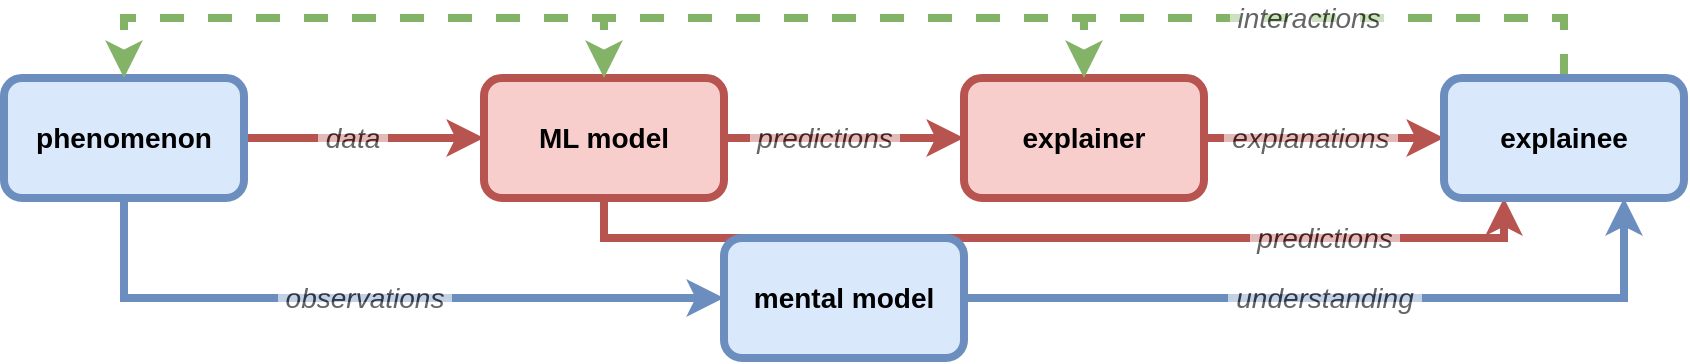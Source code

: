 <mxfile version="19.0.3" type="device" pages="4"><diagram name="automated-decisions" id="e3BUmwx3YwJ8WsTMRxZk"><mxGraphModel dx="1033" dy="595" grid="1" gridSize="10" guides="1" tooltips="1" connect="1" arrows="1" fold="1" page="1" pageScale="1" pageWidth="2339" pageHeight="3300" math="0" shadow="0"><root><mxCell id="Zz6UCf71C5MAySFCsDHg-0"/><mxCell id="Zz6UCf71C5MAySFCsDHg-1" parent="Zz6UCf71C5MAySFCsDHg-0"/><mxCell id="Zz6UCf71C5MAySFCsDHg-2" value="" style="edgeStyle=orthogonalEdgeStyle;rounded=0;orthogonalLoop=1;jettySize=auto;html=1;fontSize=14;strokeWidth=4;fillColor=#f8cecc;strokeColor=#b85450;" parent="Zz6UCf71C5MAySFCsDHg-1" source="Zz6UCf71C5MAySFCsDHg-6" target="Zz6UCf71C5MAySFCsDHg-11" edge="1"><mxGeometry relative="1" as="geometry"/></mxCell><mxCell id="Zz6UCf71C5MAySFCsDHg-3" value="&amp;nbsp;data&amp;nbsp;" style="edgeLabel;html=1;align=center;verticalAlign=middle;resizable=0;points=[];fontSize=14;fontStyle=2;labelBackgroundColor=#FFFFFF;textOpacity=60;" parent="Zz6UCf71C5MAySFCsDHg-2" vertex="1" connectable="0"><mxGeometry x="-0.1" y="1" relative="1" as="geometry"><mxPoint y="1" as="offset"/></mxGeometry></mxCell><mxCell id="Zz6UCf71C5MAySFCsDHg-4" style="edgeStyle=orthogonalEdgeStyle;rounded=0;orthogonalLoop=1;jettySize=auto;html=1;exitX=0.5;exitY=1;exitDx=0;exitDy=0;entryX=0;entryY=0.5;entryDx=0;entryDy=0;fontSize=14;strokeWidth=4;fillColor=#dae8fc;strokeColor=#6c8ebf;" parent="Zz6UCf71C5MAySFCsDHg-1" source="Zz6UCf71C5MAySFCsDHg-6" target="Zz6UCf71C5MAySFCsDHg-18" edge="1"><mxGeometry relative="1" as="geometry"/></mxCell><mxCell id="Zz6UCf71C5MAySFCsDHg-5" value="&amp;nbsp;observations&amp;nbsp;" style="edgeLabel;html=1;align=center;verticalAlign=middle;resizable=0;points=[];fontSize=14;fontStyle=2;labelBackgroundColor=#FFFFFF;textOpacity=60;" parent="Zz6UCf71C5MAySFCsDHg-4" vertex="1" connectable="0"><mxGeometry x="0.214" y="-2" relative="1" as="geometry"><mxPoint x="-43" y="-2" as="offset"/></mxGeometry></mxCell><mxCell id="Zz6UCf71C5MAySFCsDHg-6" value="&lt;b&gt;phenomenon&lt;/b&gt;" style="rounded=1;whiteSpace=wrap;html=1;fontSize=14;strokeWidth=4;align=center;fillColor=#dae8fc;strokeColor=#6c8ebf;" parent="Zz6UCf71C5MAySFCsDHg-1" vertex="1"><mxGeometry x="40" y="40" width="120" height="60" as="geometry"/></mxCell><mxCell id="Zz6UCf71C5MAySFCsDHg-7" value="" style="edgeStyle=orthogonalEdgeStyle;rounded=0;orthogonalLoop=1;jettySize=auto;html=1;fontSize=14;strokeWidth=4;fillColor=#f8cecc;strokeColor=#b85450;" parent="Zz6UCf71C5MAySFCsDHg-1" source="Zz6UCf71C5MAySFCsDHg-11" target="Zz6UCf71C5MAySFCsDHg-14" edge="1"><mxGeometry relative="1" as="geometry"/></mxCell><mxCell id="Zz6UCf71C5MAySFCsDHg-8" value="&amp;nbsp;predictions&amp;nbsp;" style="edgeLabel;html=1;align=center;verticalAlign=middle;resizable=0;points=[];fontSize=14;fontStyle=2;labelBackgroundColor=#FFFFFF;textOpacity=60;" parent="Zz6UCf71C5MAySFCsDHg-7" vertex="1" connectable="0"><mxGeometry x="-0.1" y="-2" relative="1" as="geometry"><mxPoint x="-4" y="-2" as="offset"/></mxGeometry></mxCell><mxCell id="Zz6UCf71C5MAySFCsDHg-9" style="edgeStyle=orthogonalEdgeStyle;rounded=0;orthogonalLoop=1;jettySize=auto;html=1;exitX=0.5;exitY=1;exitDx=0;exitDy=0;entryX=0.25;entryY=1;entryDx=0;entryDy=0;fontSize=14;strokeWidth=4;fillColor=#f8cecc;strokeColor=#b85450;" parent="Zz6UCf71C5MAySFCsDHg-1" source="Zz6UCf71C5MAySFCsDHg-11" target="Zz6UCf71C5MAySFCsDHg-15" edge="1"><mxGeometry relative="1" as="geometry"><Array as="points"><mxPoint x="340" y="120"/><mxPoint x="790" y="120"/></Array></mxGeometry></mxCell><mxCell id="Zz6UCf71C5MAySFCsDHg-10" value="&amp;nbsp;predictions&amp;nbsp;" style="edgeLabel;html=1;align=center;verticalAlign=middle;resizable=0;points=[];fontSize=14;fontStyle=2;labelBackgroundColor=#FFFFFF;textOpacity=60;" parent="Zz6UCf71C5MAySFCsDHg-9" vertex="1" connectable="0"><mxGeometry x="0.433" relative="1" as="geometry"><mxPoint x="29" as="offset"/></mxGeometry></mxCell><mxCell id="Zz6UCf71C5MAySFCsDHg-11" value="&lt;b&gt;ML model&lt;/b&gt;" style="rounded=1;whiteSpace=wrap;html=1;fontSize=14;strokeWidth=4;align=center;fillColor=#f8cecc;strokeColor=#b85450;" parent="Zz6UCf71C5MAySFCsDHg-1" vertex="1"><mxGeometry x="280" y="40" width="120" height="60" as="geometry"/></mxCell><mxCell id="Zz6UCf71C5MAySFCsDHg-12" value="" style="edgeStyle=orthogonalEdgeStyle;rounded=0;orthogonalLoop=1;jettySize=auto;html=1;fontSize=14;strokeWidth=4;fillColor=#f8cecc;strokeColor=#b85450;" parent="Zz6UCf71C5MAySFCsDHg-1" source="Zz6UCf71C5MAySFCsDHg-14" target="Zz6UCf71C5MAySFCsDHg-15" edge="1"><mxGeometry relative="1" as="geometry"/></mxCell><mxCell id="Zz6UCf71C5MAySFCsDHg-13" value="&amp;nbsp;explanations&amp;nbsp;" style="edgeLabel;html=1;align=center;verticalAlign=middle;resizable=0;points=[];fontSize=14;fontStyle=2;labelBackgroundColor=#FFFFFF;textOpacity=60;" parent="Zz6UCf71C5MAySFCsDHg-12" vertex="1" connectable="0"><mxGeometry x="-0.117" y="-2" relative="1" as="geometry"><mxPoint y="-2" as="offset"/></mxGeometry></mxCell><mxCell id="Zz6UCf71C5MAySFCsDHg-14" value="&lt;b&gt;explainer&lt;/b&gt;" style="rounded=1;whiteSpace=wrap;html=1;fontSize=14;strokeWidth=4;align=center;fillColor=#f8cecc;strokeColor=#b85450;" parent="Zz6UCf71C5MAySFCsDHg-1" vertex="1"><mxGeometry x="520" y="40" width="120" height="60" as="geometry"/></mxCell><mxCell id="Zz6UCf71C5MAySFCsDHg-21" style="edgeStyle=orthogonalEdgeStyle;rounded=0;orthogonalLoop=1;jettySize=auto;html=1;exitX=0.5;exitY=0;exitDx=0;exitDy=0;entryX=0.5;entryY=0;entryDx=0;entryDy=0;strokeWidth=4;dashed=1;fillColor=#d5e8d4;strokeColor=#82b366;" parent="Zz6UCf71C5MAySFCsDHg-1" source="Zz6UCf71C5MAySFCsDHg-15" target="Zz6UCf71C5MAySFCsDHg-14" edge="1"><mxGeometry relative="1" as="geometry"><Array as="points"><mxPoint x="820" y="10"/><mxPoint x="580" y="10"/></Array></mxGeometry></mxCell><mxCell id="Zz6UCf71C5MAySFCsDHg-22" style="edgeStyle=orthogonalEdgeStyle;rounded=0;orthogonalLoop=1;jettySize=auto;html=1;exitX=0.5;exitY=0;exitDx=0;exitDy=0;entryX=0.5;entryY=0;entryDx=0;entryDy=0;strokeWidth=4;dashed=1;fillColor=#d5e8d4;strokeColor=#82b366;" parent="Zz6UCf71C5MAySFCsDHg-1" source="Zz6UCf71C5MAySFCsDHg-15" target="Zz6UCf71C5MAySFCsDHg-11" edge="1"><mxGeometry relative="1" as="geometry"><Array as="points"><mxPoint x="820" y="10"/><mxPoint x="340" y="10"/></Array></mxGeometry></mxCell><mxCell id="Zz6UCf71C5MAySFCsDHg-23" style="edgeStyle=orthogonalEdgeStyle;rounded=0;orthogonalLoop=1;jettySize=auto;html=1;exitX=0.5;exitY=0;exitDx=0;exitDy=0;entryX=0.5;entryY=0;entryDx=0;entryDy=0;strokeWidth=4;dashed=1;fillColor=#d5e8d4;strokeColor=#82b366;" parent="Zz6UCf71C5MAySFCsDHg-1" source="Zz6UCf71C5MAySFCsDHg-15" target="Zz6UCf71C5MAySFCsDHg-6" edge="1"><mxGeometry relative="1" as="geometry"><Array as="points"><mxPoint x="820" y="10"/><mxPoint x="100" y="10"/></Array></mxGeometry></mxCell><mxCell id="Zz6UCf71C5MAySFCsDHg-24" value="&lt;font style=&quot;font-size: 14px&quot;&gt;&lt;i&gt;&amp;nbsp;interactions&amp;nbsp;&lt;/i&gt;&lt;/font&gt;" style="edgeLabel;html=1;align=center;verticalAlign=middle;resizable=0;points=[];labelBackgroundColor=#FFFFFF;textOpacity=60;" parent="Zz6UCf71C5MAySFCsDHg-23" vertex="1" connectable="0"><mxGeometry x="-0.595" y="4" relative="1" as="geometry"><mxPoint y="-4" as="offset"/></mxGeometry></mxCell><mxCell id="Zz6UCf71C5MAySFCsDHg-15" value="&lt;b&gt;explainee&lt;/b&gt;" style="rounded=1;whiteSpace=wrap;html=1;fontSize=14;strokeWidth=4;align=center;fillColor=#dae8fc;strokeColor=#6c8ebf;" parent="Zz6UCf71C5MAySFCsDHg-1" vertex="1"><mxGeometry x="760" y="40" width="120" height="60" as="geometry"/></mxCell><mxCell id="Zz6UCf71C5MAySFCsDHg-16" style="edgeStyle=orthogonalEdgeStyle;rounded=0;orthogonalLoop=1;jettySize=auto;html=1;exitX=1;exitY=0.5;exitDx=0;exitDy=0;entryX=0.75;entryY=1;entryDx=0;entryDy=0;fontSize=14;strokeWidth=4;fillColor=#dae8fc;strokeColor=#6c8ebf;" parent="Zz6UCf71C5MAySFCsDHg-1" source="Zz6UCf71C5MAySFCsDHg-18" target="Zz6UCf71C5MAySFCsDHg-15" edge="1"><mxGeometry relative="1" as="geometry"/></mxCell><mxCell id="Zz6UCf71C5MAySFCsDHg-17" value="&amp;nbsp;understanding&amp;nbsp;" style="edgeLabel;html=1;align=center;verticalAlign=middle;resizable=0;points=[];fontSize=14;fontStyle=2;labelBackgroundColor=#FFFFFF;textOpacity=60;" parent="Zz6UCf71C5MAySFCsDHg-16" vertex="1" connectable="0"><mxGeometry x="-0.152" relative="1" as="geometry"><mxPoint x="19" as="offset"/></mxGeometry></mxCell><mxCell id="Zz6UCf71C5MAySFCsDHg-18" value="&lt;b&gt;mental model&lt;/b&gt;" style="rounded=1;whiteSpace=wrap;html=1;fontSize=14;strokeWidth=4;align=center;fillColor=#dae8fc;strokeColor=#6c8ebf;" parent="Zz6UCf71C5MAySFCsDHg-1" vertex="1"><mxGeometry x="400" y="120" width="120" height="60" as="geometry"/></mxCell></root></mxGraphModel></diagram><diagram id="iN_lRKhHKDDqRsx0Nsle" name="current"><mxGraphModel dx="1033" dy="595" grid="1" gridSize="10" guides="1" tooltips="1" connect="1" arrows="1" fold="1" page="1" pageScale="1" pageWidth="2339" pageHeight="3300" math="0" shadow="0"><root><mxCell id="0"/><mxCell id="1" parent="0"/><mxCell id="0YypHliGwdfQKAflLBei-1" value="" style="endArrow=classic;html=1;strokeWidth=4;" parent="1" edge="1"><mxGeometry width="50" height="50" relative="1" as="geometry"><mxPoint x="90" y="40" as="sourcePoint"/><mxPoint x="390" y="40" as="targetPoint"/></mxGeometry></mxCell><mxCell id="0YypHliGwdfQKAflLBei-2" value="&amp;nbsp;Does the explanation work?&amp;nbsp;" style="edgeLabel;html=1;align=center;verticalAlign=middle;resizable=0;points=[];fontSize=14;fontStyle=1;labelBackgroundColor=none;" parent="0YypHliGwdfQKAflLBei-1" vertex="1" connectable="0"><mxGeometry x="-0.007" y="2" relative="1" as="geometry"><mxPoint y="-11" as="offset"/></mxGeometry></mxCell><mxCell id="0YypHliGwdfQKAflLBei-3" value="&lt;b&gt;Yes&lt;/b&gt;" style="text;html=1;strokeColor=none;fillColor=none;align=center;verticalAlign=middle;whiteSpace=wrap;rounded=0;fontSize=14;" parent="1" vertex="1"><mxGeometry x="400" y="30" width="40" height="20" as="geometry"/></mxCell><mxCell id="0YypHliGwdfQKAflLBei-4" value="&lt;b&gt;No&lt;/b&gt;" style="text;html=1;strokeColor=none;fillColor=none;align=center;verticalAlign=middle;whiteSpace=wrap;rounded=0;fontSize=14;" parent="1" vertex="1"><mxGeometry x="40" y="30" width="40" height="20" as="geometry"/></mxCell></root></mxGraphModel></diagram><diagram id="QK9YxesYnrmuqjVBq883" name="proposed1"><mxGraphModel dx="1033" dy="595" grid="1" gridSize="10" guides="1" tooltips="1" connect="1" arrows="1" fold="1" page="1" pageScale="1" pageWidth="2339" pageHeight="3300" math="0" shadow="0"><root><mxCell id="xF0EyqUkHLvBkSVoBFyr-0"/><mxCell id="xF0EyqUkHLvBkSVoBFyr-1" parent="xF0EyqUkHLvBkSVoBFyr-0"/><mxCell id="PV6SFJ1UgbXQ70UfwqFN-0" value="" style="endArrow=classic;html=1;strokeWidth=4;" parent="xF0EyqUkHLvBkSVoBFyr-1" edge="1"><mxGeometry width="50" height="50" relative="1" as="geometry"><mxPoint x="80" y="320" as="sourcePoint"/><mxPoint x="580" y="320" as="targetPoint"/></mxGeometry></mxCell><mxCell id="PV6SFJ1UgbXQ70UfwqFN-1" value="&amp;nbsp;Is the insight correct?&amp;nbsp;" style="edgeLabel;html=1;align=center;verticalAlign=middle;resizable=0;points=[];fontSize=14;fontStyle=1;labelBackgroundColor=none;" parent="PV6SFJ1UgbXQ70UfwqFN-0" vertex="1" connectable="0"><mxGeometry x="-0.007" y="2" relative="1" as="geometry"><mxPoint x="122" y="-11" as="offset"/></mxGeometry></mxCell><mxCell id="PV6SFJ1UgbXQ70UfwqFN-2" value="&lt;b&gt;Yes&lt;/b&gt;" style="text;html=1;strokeColor=none;fillColor=none;align=center;verticalAlign=middle;whiteSpace=wrap;rounded=0;fontSize=14;" parent="xF0EyqUkHLvBkSVoBFyr-1" vertex="1"><mxGeometry x="310" y="30" width="40" height="20" as="geometry"/></mxCell><mxCell id="PV6SFJ1UgbXQ70UfwqFN-3" value="&lt;b&gt;No&lt;/b&gt;" style="text;html=1;strokeColor=none;fillColor=none;align=center;verticalAlign=middle;whiteSpace=wrap;rounded=0;fontSize=14;" parent="xF0EyqUkHLvBkSVoBFyr-1" vertex="1"><mxGeometry x="310" y="550" width="40" height="20" as="geometry"/></mxCell><mxCell id="PV6SFJ1UgbXQ70UfwqFN-4" value="" style="endArrow=classic;html=1;strokeWidth=4;" parent="xF0EyqUkHLvBkSVoBFyr-1" edge="1"><mxGeometry width="50" height="50" relative="1" as="geometry"><mxPoint x="330" y="550" as="sourcePoint"/><mxPoint x="330" y="50" as="targetPoint"/></mxGeometry></mxCell><mxCell id="PV6SFJ1UgbXQ70UfwqFN-5" value="&amp;nbsp;Is the artefact effective?&amp;nbsp;" style="edgeLabel;html=1;align=center;verticalAlign=middle;resizable=0;points=[];fontSize=14;fontStyle=1;rotation=-90;labelBackgroundColor=none;" parent="PV6SFJ1UgbXQ70UfwqFN-4" vertex="1" connectable="0"><mxGeometry x="-0.007" y="2" relative="1" as="geometry"><mxPoint x="-11" y="-112" as="offset"/></mxGeometry></mxCell><mxCell id="PV6SFJ1UgbXQ70UfwqFN-7" value="&lt;b&gt;Yes&lt;/b&gt;" style="text;html=1;strokeColor=none;fillColor=none;align=center;verticalAlign=middle;whiteSpace=wrap;rounded=0;fontSize=14;" parent="xF0EyqUkHLvBkSVoBFyr-1" vertex="1"><mxGeometry x="580" y="310" width="40" height="20" as="geometry"/></mxCell><mxCell id="PV6SFJ1UgbXQ70UfwqFN-9" value="&lt;b&gt;No&lt;/b&gt;" style="text;html=1;strokeColor=none;fillColor=none;align=center;verticalAlign=middle;whiteSpace=wrap;rounded=0;fontSize=14;" parent="xF0EyqUkHLvBkSVoBFyr-1" vertex="1"><mxGeometry x="40" y="310" width="40" height="20" as="geometry"/></mxCell><mxCell id="PV6SFJ1UgbXQ70UfwqFN-10" value="factual&lt;br&gt;explanation" style="ellipse;shape=cloud;whiteSpace=wrap;html=1;fontSize=14;strokeWidth=4;fillColor=#d5e8d4;strokeColor=#82b366;" parent="xF0EyqUkHLvBkSVoBFyr-1" vertex="1"><mxGeometry x="460" y="50" width="120" height="80" as="geometry"/></mxCell><mxCell id="PV6SFJ1UgbXQ70UfwqFN-11" value="convincing /&lt;br&gt;effective" style="text;html=1;strokeColor=none;fillColor=none;align=left;verticalAlign=middle;whiteSpace=wrap;rounded=0;fontSize=14;fontStyle=2" parent="xF0EyqUkHLvBkSVoBFyr-1" vertex="1"><mxGeometry x="350" y="50" width="80" height="40" as="geometry"/></mxCell><mxCell id="PV6SFJ1UgbXQ70UfwqFN-12" value="ineffective" style="text;html=1;strokeColor=none;fillColor=none;align=left;verticalAlign=middle;whiteSpace=wrap;rounded=0;fontSize=14;fontStyle=2" parent="xF0EyqUkHLvBkSVoBFyr-1" vertex="1"><mxGeometry x="350" y="510" width="80" height="40" as="geometry"/></mxCell><mxCell id="PV6SFJ1UgbXQ70UfwqFN-13" value="correct /&lt;br&gt;faithful /&lt;br&gt;truthful" style="text;html=1;strokeColor=none;fillColor=none;align=left;verticalAlign=middle;whiteSpace=wrap;rounded=0;fontSize=14;fontStyle=2" parent="xF0EyqUkHLvBkSVoBFyr-1" vertex="1"><mxGeometry x="500" y="340" width="80" height="40" as="geometry"/></mxCell><mxCell id="PV6SFJ1UgbXQ70UfwqFN-14" value="incorrect /&lt;br&gt;wrong /&lt;br&gt;distorted" style="text;html=1;strokeColor=none;fillColor=none;align=left;verticalAlign=middle;whiteSpace=wrap;rounded=0;fontSize=14;fontStyle=2" parent="xF0EyqUkHLvBkSVoBFyr-1" vertex="1"><mxGeometry x="80" y="340" width="80" height="40" as="geometry"/></mxCell><mxCell id="PV6SFJ1UgbXQ70UfwqFN-15" value="wasted&lt;br&gt;effort" style="ellipse;shape=cloud;whiteSpace=wrap;html=1;fontSize=14;strokeWidth=4;fillColor=#f5f5f5;strokeColor=#666666;fontColor=#333333;" parent="xF0EyqUkHLvBkSVoBFyr-1" vertex="1"><mxGeometry x="460" y="470" width="120" height="80" as="geometry"/></mxCell><mxCell id="PV6SFJ1UgbXQ70UfwqFN-16" value="ignored&lt;br&gt;w/o harm" style="ellipse;shape=cloud;whiteSpace=wrap;html=1;fontSize=14;strokeWidth=4;fillColor=#ffe6cc;strokeColor=#d79b00;" parent="xF0EyqUkHLvBkSVoBFyr-1" vertex="1"><mxGeometry x="80" y="470" width="120" height="80" as="geometry"/></mxCell><mxCell id="PV6SFJ1UgbXQ70UfwqFN-17" value="potentially&lt;br&gt;harmful" style="ellipse;shape=cloud;whiteSpace=wrap;html=1;fontSize=14;strokeWidth=4;fillColor=#f8cecc;strokeColor=#b85450;" parent="xF0EyqUkHLvBkSVoBFyr-1" vertex="1"><mxGeometry x="80" y="50" width="120" height="80" as="geometry"/></mxCell></root></mxGraphModel></diagram><diagram name="proposed2" id="A8oUOUxQ7Drv8ZeerEPq"><mxGraphModel dx="1033" dy="595" grid="1" gridSize="10" guides="1" tooltips="1" connect="1" arrows="1" fold="1" page="1" pageScale="1" pageWidth="2339" pageHeight="3300" math="0" shadow="0"><root><mxCell id="hrJzXS59h2ZRrx8dtQnp-0"/><mxCell id="hrJzXS59h2ZRrx8dtQnp-1" parent="hrJzXS59h2ZRrx8dtQnp-0"/><mxCell id="hrJzXS59h2ZRrx8dtQnp-2" value="" style="endArrow=classic;html=1;strokeWidth=4;" parent="hrJzXS59h2ZRrx8dtQnp-1" edge="1"><mxGeometry width="50" height="50" relative="1" as="geometry"><mxPoint x="330" y="320" as="sourcePoint"/><mxPoint x="580" y="320" as="targetPoint"/></mxGeometry></mxCell><mxCell id="hrJzXS59h2ZRrx8dtQnp-3" value="&amp;nbsp;Is the insight correct?&amp;nbsp;" style="edgeLabel;html=1;align=center;verticalAlign=middle;resizable=0;points=[];fontSize=14;fontStyle=1;labelBackgroundColor=none;" parent="hrJzXS59h2ZRrx8dtQnp-2" vertex="1" connectable="0"><mxGeometry x="-0.007" y="2" relative="1" as="geometry"><mxPoint x="6" y="-11" as="offset"/></mxGeometry></mxCell><mxCell id="hrJzXS59h2ZRrx8dtQnp-4" value="&lt;b&gt;Yes&lt;/b&gt;" style="text;html=1;strokeColor=none;fillColor=none;align=center;verticalAlign=middle;whiteSpace=wrap;rounded=0;fontSize=14;" parent="hrJzXS59h2ZRrx8dtQnp-1" vertex="1"><mxGeometry x="310" y="30" width="40" height="20" as="geometry"/></mxCell><mxCell id="hrJzXS59h2ZRrx8dtQnp-5" value="&lt;b&gt;No&lt;/b&gt;" style="text;html=1;strokeColor=none;fillColor=none;align=center;verticalAlign=middle;whiteSpace=wrap;rounded=0;fontSize=14;" parent="hrJzXS59h2ZRrx8dtQnp-1" vertex="1"><mxGeometry x="310" y="550" width="40" height="20" as="geometry"/></mxCell><mxCell id="hrJzXS59h2ZRrx8dtQnp-6" value="" style="endArrow=classic;html=1;strokeWidth=4;" parent="hrJzXS59h2ZRrx8dtQnp-1" edge="1"><mxGeometry width="50" height="50" relative="1" as="geometry"><mxPoint x="330" y="550" as="sourcePoint"/><mxPoint x="330" y="50" as="targetPoint"/></mxGeometry></mxCell><mxCell id="hrJzXS59h2ZRrx8dtQnp-7" value="&amp;nbsp;Is the model correct?&amp;nbsp;" style="edgeLabel;html=1;align=center;verticalAlign=middle;resizable=0;points=[];fontSize=14;fontStyle=1;rotation=-90;labelBackgroundColor=none;" parent="hrJzXS59h2ZRrx8dtQnp-6" vertex="1" connectable="0"><mxGeometry x="-0.007" y="2" relative="1" as="geometry"><mxPoint x="-11" y="-112" as="offset"/></mxGeometry></mxCell><mxCell id="hrJzXS59h2ZRrx8dtQnp-8" value="&lt;b&gt;Yes&lt;/b&gt;" style="text;html=1;strokeColor=none;fillColor=none;align=center;verticalAlign=middle;whiteSpace=wrap;rounded=0;fontSize=14;" parent="hrJzXS59h2ZRrx8dtQnp-1" vertex="1"><mxGeometry x="580" y="310" width="40" height="20" as="geometry"/></mxCell><mxCell id="hrJzXS59h2ZRrx8dtQnp-10" value="explaining" style="ellipse;shape=cloud;whiteSpace=wrap;html=1;fontSize=14;strokeWidth=4;fillColor=#d5e8d4;strokeColor=#82b366;" parent="hrJzXS59h2ZRrx8dtQnp-1" vertex="1"><mxGeometry x="460" y="50" width="120" height="80" as="geometry"/></mxCell><mxCell id="hrJzXS59h2ZRrx8dtQnp-11" value="accurate" style="text;html=1;strokeColor=none;fillColor=none;align=left;verticalAlign=middle;whiteSpace=wrap;rounded=0;fontSize=14;fontStyle=2" parent="hrJzXS59h2ZRrx8dtQnp-1" vertex="1"><mxGeometry x="350" y="50" width="80" height="40" as="geometry"/></mxCell><mxCell id="hrJzXS59h2ZRrx8dtQnp-12" value="inaccurate" style="text;html=1;strokeColor=none;fillColor=none;align=left;verticalAlign=middle;whiteSpace=wrap;rounded=0;fontSize=14;fontStyle=2" parent="hrJzXS59h2ZRrx8dtQnp-1" vertex="1"><mxGeometry x="350" y="510" width="80" height="40" as="geometry"/></mxCell><mxCell id="hrJzXS59h2ZRrx8dtQnp-13" value="correct /&lt;br&gt;faithful /&lt;br&gt;truthful" style="text;html=1;strokeColor=none;fillColor=none;align=left;verticalAlign=middle;whiteSpace=wrap;rounded=0;fontSize=14;fontStyle=2" parent="hrJzXS59h2ZRrx8dtQnp-1" vertex="1"><mxGeometry x="500" y="340" width="80" height="40" as="geometry"/></mxCell><mxCell id="hrJzXS59h2ZRrx8dtQnp-15" value="explanatory&lt;br&gt;debugging" style="ellipse;shape=cloud;whiteSpace=wrap;html=1;fontSize=14;strokeWidth=4;fillColor=#e1d5e7;strokeColor=#9673a6;" parent="hrJzXS59h2ZRrx8dtQnp-1" vertex="1"><mxGeometry x="460" y="470" width="120" height="80" as="geometry"/></mxCell></root></mxGraphModel></diagram></mxfile>